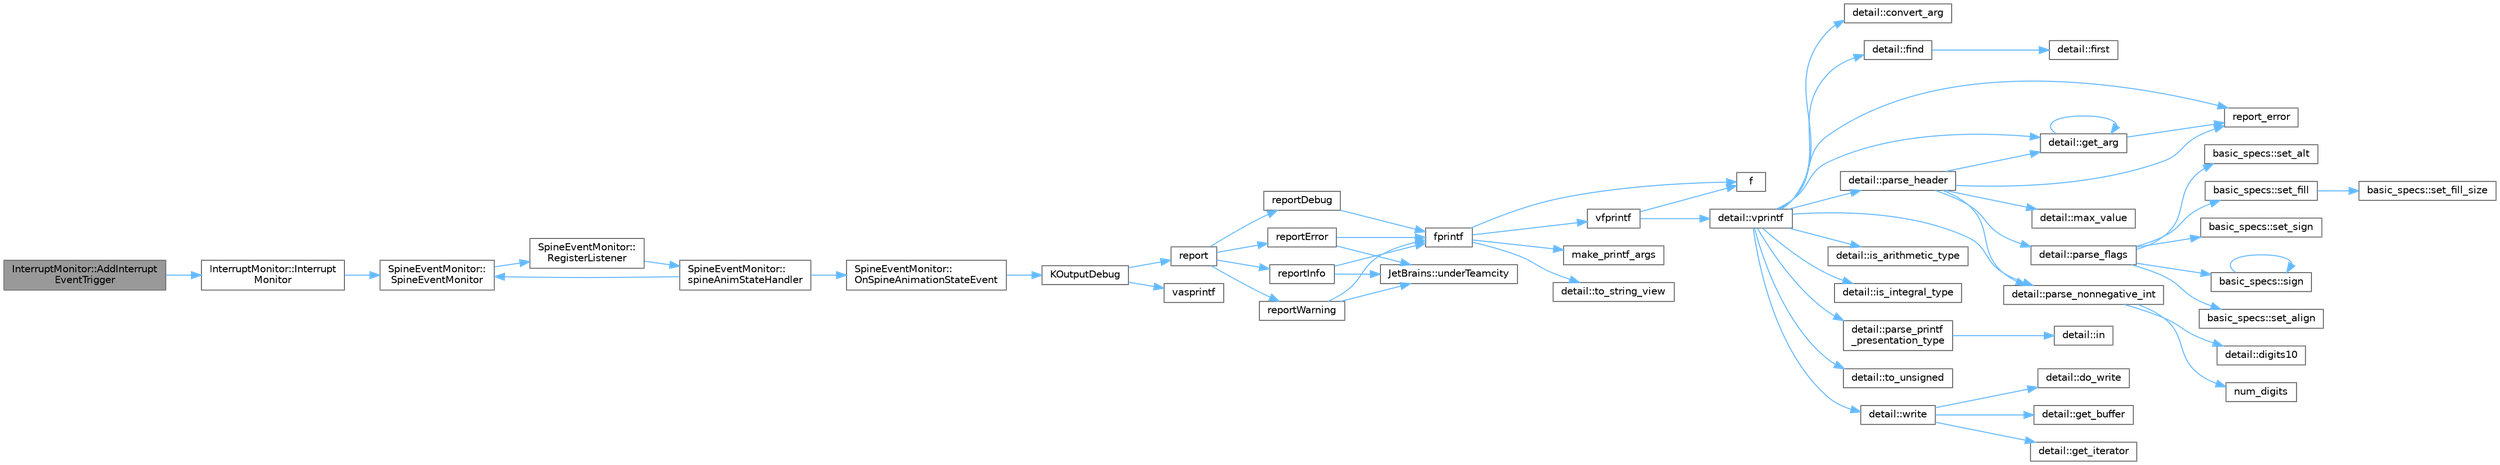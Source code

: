 digraph "InterruptMonitor::AddInterruptEventTrigger"
{
 // LATEX_PDF_SIZE
  bgcolor="transparent";
  edge [fontname=Helvetica,fontsize=10,labelfontname=Helvetica,labelfontsize=10];
  node [fontname=Helvetica,fontsize=10,shape=box,height=0.2,width=0.4];
  rankdir="LR";
  Node1 [id="Node000001",label="InterruptMonitor::AddInterrupt\lEventTrigger",height=0.2,width=0.4,color="gray40", fillcolor="grey60", style="filled", fontcolor="black",tooltip=" "];
  Node1 -> Node2 [id="edge59_Node000001_Node000002",color="steelblue1",style="solid",tooltip=" "];
  Node2 [id="Node000002",label="InterruptMonitor::Interrupt\lMonitor",height=0.2,width=0.4,color="grey40", fillcolor="white", style="filled",URL="$class_interrupt_monitor.html#ad03da06dabce50581a5a418337d17d57",tooltip=" "];
  Node2 -> Node3 [id="edge60_Node000002_Node000003",color="steelblue1",style="solid",tooltip=" "];
  Node3 [id="Node000003",label="SpineEventMonitor::\lSpineEventMonitor",height=0.2,width=0.4,color="grey40", fillcolor="white", style="filled",URL="$class_spine_event_monitor.html#af78e560f1b733985b62249d395519a6d",tooltip=" "];
  Node3 -> Node4 [id="edge61_Node000003_Node000004",color="steelblue1",style="solid",tooltip=" "];
  Node4 [id="Node000004",label="SpineEventMonitor::\lRegisterListener",height=0.2,width=0.4,color="grey40", fillcolor="white", style="filled",URL="$class_spine_event_monitor.html#aae5aea6cb45160a9efedb2bb4ce9e570",tooltip=" "];
  Node4 -> Node5 [id="edge62_Node000004_Node000005",color="steelblue1",style="solid",tooltip=" "];
  Node5 [id="Node000005",label="SpineEventMonitor::\lspineAnimStateHandler",height=0.2,width=0.4,color="grey40", fillcolor="white", style="filled",URL="$class_spine_event_monitor.html#af764a05c641d0efc7e7451c14cc09934",tooltip=" "];
  Node5 -> Node6 [id="edge63_Node000005_Node000006",color="steelblue1",style="solid",tooltip=" "];
  Node6 [id="Node000006",label="SpineEventMonitor::\lOnSpineAnimationStateEvent",height=0.2,width=0.4,color="grey40", fillcolor="white", style="filled",URL="$class_spine_event_monitor.html#a6c13f9fc05ee837e40b6e49f2b8b9c39",tooltip=" "];
  Node6 -> Node7 [id="edge64_Node000006_Node000007",color="steelblue1",style="solid",tooltip=" "];
  Node7 [id="Node000007",label="KOutputDebug",height=0.2,width=0.4,color="grey40", fillcolor="white", style="filled",URL="$_k_string_8cpp.html#a3d4b97cd289909d52eeb98857b02e0dc",tooltip=" "];
  Node7 -> Node8 [id="edge65_Node000007_Node000008",color="steelblue1",style="solid",tooltip=" "];
  Node8 [id="Node000008",label="report",height=0.2,width=0.4,color="grey40", fillcolor="white", style="filled",URL="$_k_string_8cpp.html#a7ec2774a7288d5ed336ced4505549a72",tooltip=" "];
  Node8 -> Node9 [id="edge66_Node000008_Node000009",color="steelblue1",style="solid",tooltip=" "];
  Node9 [id="Node000009",label="reportDebug",height=0.2,width=0.4,color="grey40", fillcolor="white", style="filled",URL="$_k_string_8cpp.html#a72b243707e9117490c71ee325d56cc75",tooltip=" "];
  Node9 -> Node10 [id="edge67_Node000009_Node000010",color="steelblue1",style="solid",tooltip=" "];
  Node10 [id="Node000010",label="fprintf",height=0.2,width=0.4,color="grey40", fillcolor="white", style="filled",URL="$printf_8h.html#a9f315126362cae9675de1642105e631e",tooltip=" "];
  Node10 -> Node11 [id="edge68_Node000010_Node000011",color="steelblue1",style="solid",tooltip=" "];
  Node11 [id="Node000011",label="f",height=0.2,width=0.4,color="grey40", fillcolor="white", style="filled",URL="$cxx11__tensor__map_8cpp.html#a7f507fea02198f6cb81c86640c7b1a4e",tooltip=" "];
  Node10 -> Node12 [id="edge69_Node000010_Node000012",color="steelblue1",style="solid",tooltip=" "];
  Node12 [id="Node000012",label="make_printf_args",height=0.2,width=0.4,color="grey40", fillcolor="white", style="filled",URL="$printf_8h.html#a27dcc0efcda04388971dbea3c875f122",tooltip=" "];
  Node10 -> Node13 [id="edge70_Node000010_Node000013",color="steelblue1",style="solid",tooltip=" "];
  Node13 [id="Node000013",label="detail::to_string_view",height=0.2,width=0.4,color="grey40", fillcolor="white", style="filled",URL="$namespacedetail.html#abeae79fa3e1eded2d8fbd56cc9f0960e",tooltip=" "];
  Node10 -> Node14 [id="edge71_Node000010_Node000014",color="steelblue1",style="solid",tooltip=" "];
  Node14 [id="Node000014",label="vfprintf",height=0.2,width=0.4,color="grey40", fillcolor="white", style="filled",URL="$printf_8h.html#abb30aad964fc771fb52cf3ad88649df2",tooltip=" "];
  Node14 -> Node11 [id="edge72_Node000014_Node000011",color="steelblue1",style="solid",tooltip=" "];
  Node14 -> Node15 [id="edge73_Node000014_Node000015",color="steelblue1",style="solid",tooltip=" "];
  Node15 [id="Node000015",label="detail::vprintf",height=0.2,width=0.4,color="grey40", fillcolor="white", style="filled",URL="$namespacedetail.html#a1c8c2218e4c822aa8f743fb9c573717f",tooltip=" "];
  Node15 -> Node16 [id="edge74_Node000015_Node000016",color="steelblue1",style="solid",tooltip=" "];
  Node16 [id="Node000016",label="detail::convert_arg",height=0.2,width=0.4,color="grey40", fillcolor="white", style="filled",URL="$namespacedetail.html#a03c11572c9a664266d6925f327dec7f3",tooltip=" "];
  Node15 -> Node17 [id="edge75_Node000015_Node000017",color="steelblue1",style="solid",tooltip=" "];
  Node17 [id="Node000017",label="detail::find",height=0.2,width=0.4,color="grey40", fillcolor="white", style="filled",URL="$namespacedetail.html#a6b71952fab3dc32f3edb2c3e9811d8d9",tooltip=" "];
  Node17 -> Node18 [id="edge76_Node000017_Node000018",color="steelblue1",style="solid",tooltip=" "];
  Node18 [id="Node000018",label="detail::first",height=0.2,width=0.4,color="grey40", fillcolor="white", style="filled",URL="$namespacedetail.html#a02319a3deb124802b88b61f85987df5e",tooltip=" "];
  Node15 -> Node19 [id="edge77_Node000015_Node000019",color="steelblue1",style="solid",tooltip=" "];
  Node19 [id="Node000019",label="detail::get_arg",height=0.2,width=0.4,color="grey40", fillcolor="white", style="filled",URL="$namespacedetail.html#a342ef250e45bd09b2ef666b6fae1c355",tooltip=" "];
  Node19 -> Node19 [id="edge78_Node000019_Node000019",color="steelblue1",style="solid",tooltip=" "];
  Node19 -> Node20 [id="edge79_Node000019_Node000020",color="steelblue1",style="solid",tooltip=" "];
  Node20 [id="Node000020",label="report_error",height=0.2,width=0.4,color="grey40", fillcolor="white", style="filled",URL="$format-inl_8h.html#a5555893692b00b61b3886349332fd01f",tooltip=" "];
  Node15 -> Node21 [id="edge80_Node000015_Node000021",color="steelblue1",style="solid",tooltip=" "];
  Node21 [id="Node000021",label="detail::is_arithmetic_type",height=0.2,width=0.4,color="grey40", fillcolor="white", style="filled",URL="$namespacedetail.html#a802c50a56a3495fdab6020b375ba1389",tooltip=" "];
  Node15 -> Node22 [id="edge81_Node000015_Node000022",color="steelblue1",style="solid",tooltip=" "];
  Node22 [id="Node000022",label="detail::is_integral_type",height=0.2,width=0.4,color="grey40", fillcolor="white", style="filled",URL="$namespacedetail.html#a2a60f8d1bee41b803f43fc42b707b5d1",tooltip=" "];
  Node15 -> Node23 [id="edge82_Node000015_Node000023",color="steelblue1",style="solid",tooltip=" "];
  Node23 [id="Node000023",label="detail::parse_header",height=0.2,width=0.4,color="grey40", fillcolor="white", style="filled",URL="$namespacedetail.html#afc9d93e58b8edb8077f8bc8eee7f4035",tooltip=" "];
  Node23 -> Node19 [id="edge83_Node000023_Node000019",color="steelblue1",style="solid",tooltip=" "];
  Node23 -> Node24 [id="edge84_Node000023_Node000024",color="steelblue1",style="solid",tooltip=" "];
  Node24 [id="Node000024",label="detail::max_value",height=0.2,width=0.4,color="grey40", fillcolor="white", style="filled",URL="$namespacedetail.html#a45c2130c44ebe54179eafcee3cda2bfb",tooltip=" "];
  Node23 -> Node25 [id="edge85_Node000023_Node000025",color="steelblue1",style="solid",tooltip=" "];
  Node25 [id="Node000025",label="detail::parse_flags",height=0.2,width=0.4,color="grey40", fillcolor="white", style="filled",URL="$namespacedetail.html#a4213daed116a37e1767881da51238261",tooltip=" "];
  Node25 -> Node26 [id="edge86_Node000025_Node000026",color="steelblue1",style="solid",tooltip=" "];
  Node26 [id="Node000026",label="basic_specs::set_align",height=0.2,width=0.4,color="grey40", fillcolor="white", style="filled",URL="$classbasic__specs.html#ad73b6f854341aaabc744bf54e6ea6af6",tooltip=" "];
  Node25 -> Node27 [id="edge87_Node000025_Node000027",color="steelblue1",style="solid",tooltip=" "];
  Node27 [id="Node000027",label="basic_specs::set_alt",height=0.2,width=0.4,color="grey40", fillcolor="white", style="filled",URL="$classbasic__specs.html#a5f10314706a8a3d579f882f30d283b61",tooltip=" "];
  Node25 -> Node28 [id="edge88_Node000025_Node000028",color="steelblue1",style="solid",tooltip=" "];
  Node28 [id="Node000028",label="basic_specs::set_fill",height=0.2,width=0.4,color="grey40", fillcolor="white", style="filled",URL="$classbasic__specs.html#a1600987fb39fed5dfdac21b218061a9e",tooltip=" "];
  Node28 -> Node29 [id="edge89_Node000028_Node000029",color="steelblue1",style="solid",tooltip=" "];
  Node29 [id="Node000029",label="basic_specs::set_fill_size",height=0.2,width=0.4,color="grey40", fillcolor="white", style="filled",URL="$classbasic__specs.html#a4b36db5ad1e38169bd6653635d5e69cd",tooltip=" "];
  Node25 -> Node30 [id="edge90_Node000025_Node000030",color="steelblue1",style="solid",tooltip=" "];
  Node30 [id="Node000030",label="basic_specs::set_sign",height=0.2,width=0.4,color="grey40", fillcolor="white", style="filled",URL="$classbasic__specs.html#a7020ec66ba6918727e4102567c5c731a",tooltip=" "];
  Node25 -> Node31 [id="edge91_Node000025_Node000031",color="steelblue1",style="solid",tooltip=" "];
  Node31 [id="Node000031",label="basic_specs::sign",height=0.2,width=0.4,color="grey40", fillcolor="white", style="filled",URL="$classbasic__specs.html#a380e6ff33a8ae05e3ef479bf95696ad2",tooltip=" "];
  Node31 -> Node31 [id="edge92_Node000031_Node000031",color="steelblue1",style="solid",tooltip=" "];
  Node23 -> Node32 [id="edge93_Node000023_Node000032",color="steelblue1",style="solid",tooltip=" "];
  Node32 [id="Node000032",label="detail::parse_nonnegative_int",height=0.2,width=0.4,color="grey40", fillcolor="white", style="filled",URL="$namespacedetail.html#a338caba782225e115a9902d4d0835f5f",tooltip=" "];
  Node32 -> Node33 [id="edge94_Node000032_Node000033",color="steelblue1",style="solid",tooltip=" "];
  Node33 [id="Node000033",label="detail::digits10",height=0.2,width=0.4,color="grey40", fillcolor="white", style="filled",URL="$namespacedetail.html#a3a043db05db2d07deb2d98ba2d04b4eb",tooltip=" "];
  Node32 -> Node34 [id="edge95_Node000032_Node000034",color="steelblue1",style="solid",tooltip=" "];
  Node34 [id="Node000034",label="num_digits",height=0.2,width=0.4,color="grey40", fillcolor="white", style="filled",URL="$_sequence_8c.html#aa16e8c03d098498ad9c8839cf2c48044",tooltip=" "];
  Node23 -> Node20 [id="edge96_Node000023_Node000020",color="steelblue1",style="solid",tooltip=" "];
  Node15 -> Node32 [id="edge97_Node000015_Node000032",color="steelblue1",style="solid",tooltip=" "];
  Node15 -> Node35 [id="edge98_Node000015_Node000035",color="steelblue1",style="solid",tooltip=" "];
  Node35 [id="Node000035",label="detail::parse_printf\l_presentation_type",height=0.2,width=0.4,color="grey40", fillcolor="white", style="filled",URL="$namespacedetail.html#aa2cb095169b23e3a66260ad7078f44cc",tooltip=" "];
  Node35 -> Node36 [id="edge99_Node000035_Node000036",color="steelblue1",style="solid",tooltip=" "];
  Node36 [id="Node000036",label="detail::in",height=0.2,width=0.4,color="grey40", fillcolor="white", style="filled",URL="$namespacedetail.html#a52a5e2ed06c229dcf95ea5c46d48d05e",tooltip=" "];
  Node15 -> Node20 [id="edge100_Node000015_Node000020",color="steelblue1",style="solid",tooltip=" "];
  Node15 -> Node37 [id="edge101_Node000015_Node000037",color="steelblue1",style="solid",tooltip=" "];
  Node37 [id="Node000037",label="detail::to_unsigned",height=0.2,width=0.4,color="grey40", fillcolor="white", style="filled",URL="$namespacedetail.html#a4855e668246c731a97484efc329f2aac",tooltip=" "];
  Node15 -> Node38 [id="edge102_Node000015_Node000038",color="steelblue1",style="solid",tooltip=" "];
  Node38 [id="Node000038",label="detail::write",height=0.2,width=0.4,color="grey40", fillcolor="white", style="filled",URL="$namespacedetail.html#a29dacf26eedc9e3575fb57329a5ca0a3",tooltip=" "];
  Node38 -> Node39 [id="edge103_Node000038_Node000039",color="steelblue1",style="solid",tooltip=" "];
  Node39 [id="Node000039",label="detail::do_write",height=0.2,width=0.4,color="grey40", fillcolor="white", style="filled",URL="$namespacedetail.html#a5007cc441bd246a9096070c10d1ea683",tooltip=" "];
  Node38 -> Node40 [id="edge104_Node000038_Node000040",color="steelblue1",style="solid",tooltip=" "];
  Node40 [id="Node000040",label="detail::get_buffer",height=0.2,width=0.4,color="grey40", fillcolor="white", style="filled",URL="$namespacedetail.html#ad803bb19df422bc4c4f92d75c7564437",tooltip=" "];
  Node38 -> Node41 [id="edge105_Node000038_Node000041",color="steelblue1",style="solid",tooltip=" "];
  Node41 [id="Node000041",label="detail::get_iterator",height=0.2,width=0.4,color="grey40", fillcolor="white", style="filled",URL="$namespacedetail.html#a05e3e231207d3f28f83261c2e7ad2fe5",tooltip=" "];
  Node8 -> Node42 [id="edge106_Node000008_Node000042",color="steelblue1",style="solid",tooltip=" "];
  Node42 [id="Node000042",label="reportError",height=0.2,width=0.4,color="grey40", fillcolor="white", style="filled",URL="$_k_string_8cpp.html#ac405d1f148362db7a38b300bb248ec42",tooltip=" "];
  Node42 -> Node10 [id="edge107_Node000042_Node000010",color="steelblue1",style="solid",tooltip=" "];
  Node42 -> Node43 [id="edge108_Node000042_Node000043",color="steelblue1",style="solid",tooltip=" "];
  Node43 [id="Node000043",label="JetBrains::underTeamcity",height=0.2,width=0.4,color="grey40", fillcolor="white", style="filled",URL="$namespace_jet_brains.html#a3acd94feb9c198cd81b63730c63ddc3a",tooltip=" "];
  Node8 -> Node44 [id="edge109_Node000008_Node000044",color="steelblue1",style="solid",tooltip=" "];
  Node44 [id="Node000044",label="reportInfo",height=0.2,width=0.4,color="grey40", fillcolor="white", style="filled",URL="$_k_string_8cpp.html#a19c881781b6c4b9fc8153ba74cd6fb9e",tooltip=" "];
  Node44 -> Node10 [id="edge110_Node000044_Node000010",color="steelblue1",style="solid",tooltip=" "];
  Node44 -> Node43 [id="edge111_Node000044_Node000043",color="steelblue1",style="solid",tooltip=" "];
  Node8 -> Node45 [id="edge112_Node000008_Node000045",color="steelblue1",style="solid",tooltip=" "];
  Node45 [id="Node000045",label="reportWarning",height=0.2,width=0.4,color="grey40", fillcolor="white", style="filled",URL="$_k_string_8cpp.html#a83778fa7c3eb578633c2c8dfac2d89f9",tooltip=" "];
  Node45 -> Node10 [id="edge113_Node000045_Node000010",color="steelblue1",style="solid",tooltip=" "];
  Node45 -> Node43 [id="edge114_Node000045_Node000043",color="steelblue1",style="solid",tooltip=" "];
  Node7 -> Node46 [id="edge115_Node000007_Node000046",color="steelblue1",style="solid",tooltip=" "];
  Node46 [id="Node000046",label="vasprintf",height=0.2,width=0.4,color="grey40", fillcolor="white", style="filled",URL="$_k_string_8cpp.html#aa05f1485acf944ee836719280de81a12",tooltip=" "];
  Node5 -> Node3 [id="edge116_Node000005_Node000003",color="steelblue1",style="solid",tooltip=" "];
}
